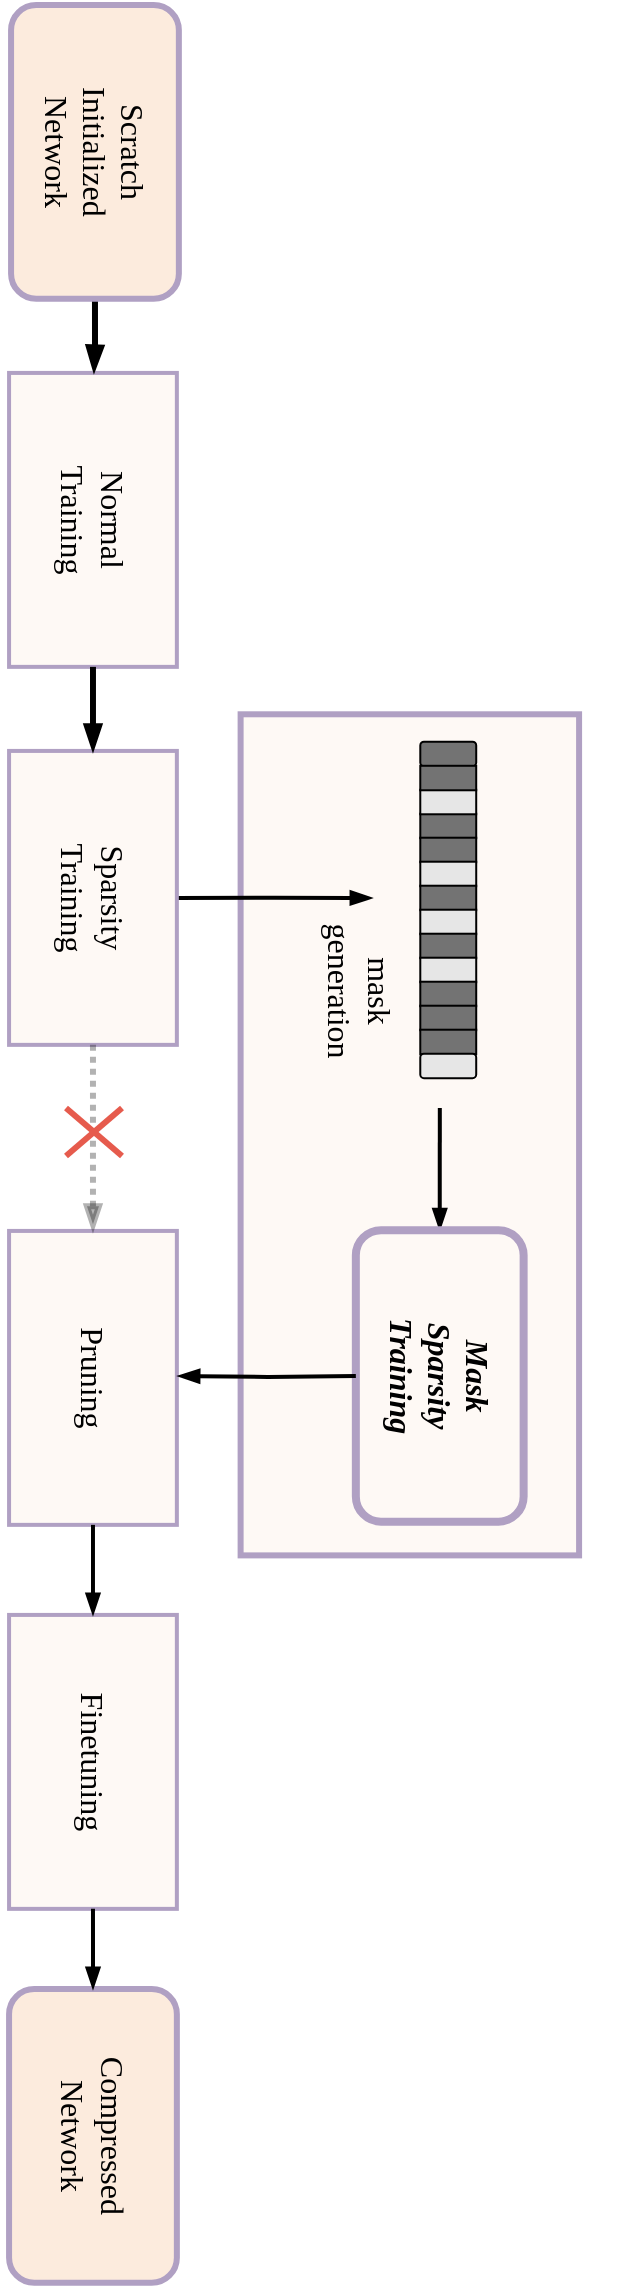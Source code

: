 <mxfile version="15.1.2" type="github">
  <diagram id="virT9COEyi9W4f-WZoW9" name="Page-1">
    <mxGraphModel dx="1767" dy="1813" grid="1" gridSize="10" guides="1" tooltips="1" connect="1" arrows="1" fold="1" page="1" pageScale="1" pageWidth="827" pageHeight="1169" math="0" shadow="0">
      <root>
        <mxCell id="0" />
        <mxCell id="1" parent="0" />
        <mxCell id="7isMHtgnLu8E5VLUzFYS-1" value="" style="group;rotation=90;direction=east;" vertex="1" connectable="0" parent="1">
          <mxGeometry x="-156" y="-743" width="1139" height="316" as="geometry" />
        </mxCell>
        <mxCell id="7isMHtgnLu8E5VLUzFYS-2" value="" style="rounded=0;whiteSpace=wrap;html=1;shadow=0;glass=0;sketch=0;fontFamily=Times New Roman;fontSize=16;strokeWidth=3;direction=east;rotation=90;fillColor=#FEF9F5;strokeColor=#B0A0C3;" vertex="1" parent="7isMHtgnLu8E5VLUzFYS-1">
          <mxGeometry x="405.65" y="69.8" width="420.55" height="169.24" as="geometry" />
        </mxCell>
        <mxCell id="7isMHtgnLu8E5VLUzFYS-3" value="Normal&lt;br style=&quot;font-size: 16px;&quot;&gt;Training" style="rounded=0;whiteSpace=wrap;html=1;fillColor=#FEF9F5;strokeColor=#B0A0C3;strokeWidth=2;fontFamily=Times New Roman;fontSize=16;direction=east;rotation=90;" vertex="1" parent="7isMHtgnLu8E5VLUzFYS-1">
          <mxGeometry x="384" y="-195" width="146.968" height="83.894" as="geometry" />
        </mxCell>
        <mxCell id="7isMHtgnLu8E5VLUzFYS-4" style="edgeStyle=orthogonalEdgeStyle;rounded=0;orthogonalLoop=1;jettySize=auto;html=1;exitX=0.5;exitY=0;exitDx=0;exitDy=0;fontFamily=Times New Roman;fontSize=16;endArrow=blockThin;endFill=1;strokeWidth=2;entryX=0.5;entryY=0;entryDx=0;entryDy=0;" edge="1" parent="7isMHtgnLu8E5VLUzFYS-1" source="7isMHtgnLu8E5VLUzFYS-5">
          <mxGeometry relative="1" as="geometry">
            <mxPoint x="597" y="36" as="targetPoint" />
          </mxGeometry>
        </mxCell>
        <mxCell id="7isMHtgnLu8E5VLUzFYS-5" value="Sparsity&lt;br style=&quot;font-size: 16px&quot;&gt;Training" style="rounded=0;whiteSpace=wrap;html=1;fillColor=#FEF9F5;strokeColor=#B0A0C3;strokeWidth=2;fontFamily=Times New Roman;fontSize=16;direction=east;rotation=90;" vertex="1" parent="7isMHtgnLu8E5VLUzFYS-1">
          <mxGeometry x="384" y="-6" width="146.968" height="83.894" as="geometry" />
        </mxCell>
        <mxCell id="7isMHtgnLu8E5VLUzFYS-6" style="edgeStyle=orthogonalEdgeStyle;rounded=0;orthogonalLoop=1;jettySize=auto;html=1;exitX=1;exitY=0.5;exitDx=0;exitDy=0;entryX=0;entryY=0.5;entryDx=0;entryDy=0;fontFamily=Times New Roman;fontSize=16;endArrow=blockThin;endFill=1;strokeWidth=3;" edge="1" parent="7isMHtgnLu8E5VLUzFYS-1" source="7isMHtgnLu8E5VLUzFYS-3" target="7isMHtgnLu8E5VLUzFYS-5">
          <mxGeometry relative="1" as="geometry" />
        </mxCell>
        <mxCell id="7isMHtgnLu8E5VLUzFYS-7" value="Pruning" style="rounded=0;whiteSpace=wrap;html=1;fillColor=#FEF9F5;strokeColor=#B0A0C3;strokeWidth=2;fontFamily=Times New Roman;fontSize=16;direction=east;rotation=90;" vertex="1" parent="7isMHtgnLu8E5VLUzFYS-1">
          <mxGeometry x="384" y="234" width="146.968" height="83.894" as="geometry" />
        </mxCell>
        <mxCell id="7isMHtgnLu8E5VLUzFYS-8" style="edgeStyle=orthogonalEdgeStyle;rounded=0;orthogonalLoop=1;jettySize=auto;html=1;exitX=1;exitY=0.5;exitDx=0;exitDy=0;entryX=0;entryY=0.5;entryDx=0;entryDy=0;fontFamily=Times New Roman;fontSize=16;endArrow=blockThin;endFill=1;strokeWidth=3;dashed=1;dashPattern=1 1;opacity=30;" edge="1" parent="7isMHtgnLu8E5VLUzFYS-1" source="7isMHtgnLu8E5VLUzFYS-5" target="7isMHtgnLu8E5VLUzFYS-7">
          <mxGeometry relative="1" as="geometry" />
        </mxCell>
        <mxCell id="7isMHtgnLu8E5VLUzFYS-9" value="Finetuning" style="rounded=0;whiteSpace=wrap;html=1;fillColor=#FEF9F5;strokeColor=#B0A0C3;strokeWidth=2;fontFamily=Times New Roman;fontSize=16;direction=east;rotation=90;" vertex="1" parent="7isMHtgnLu8E5VLUzFYS-1">
          <mxGeometry x="384" y="426" width="146.968" height="83.894" as="geometry" />
        </mxCell>
        <mxCell id="7isMHtgnLu8E5VLUzFYS-10" style="edgeStyle=orthogonalEdgeStyle;rounded=0;orthogonalLoop=1;jettySize=auto;html=1;exitX=1;exitY=0.5;exitDx=0;exitDy=0;entryX=0;entryY=0.5;entryDx=0;entryDy=0;fontFamily=Times New Roman;fontSize=16;endArrow=blockThin;endFill=1;strokeColor=#000000;strokeWidth=2;" edge="1" parent="7isMHtgnLu8E5VLUzFYS-1" source="7isMHtgnLu8E5VLUzFYS-7" target="7isMHtgnLu8E5VLUzFYS-9">
          <mxGeometry relative="1" as="geometry" />
        </mxCell>
        <mxCell id="7isMHtgnLu8E5VLUzFYS-11" style="edgeStyle=orthogonalEdgeStyle;rounded=0;orthogonalLoop=1;jettySize=auto;html=1;exitX=1;exitY=0.5;exitDx=0;exitDy=0;fontFamily=Times New Roman;fontSize=16;endArrow=blockThin;endFill=1;strokeWidth=3;entryX=1;entryY=0.5;entryDx=0;entryDy=0;" edge="1" parent="7isMHtgnLu8E5VLUzFYS-1" source="7isMHtgnLu8E5VLUzFYS-12">
          <mxGeometry relative="1" as="geometry">
            <mxPoint x="458" y="-227" as="targetPoint" />
            <Array as="points">
              <mxPoint x="459" y="-240" />
              <mxPoint x="458" y="-240" />
            </Array>
          </mxGeometry>
        </mxCell>
        <mxCell id="7isMHtgnLu8E5VLUzFYS-12" value="Scratch&lt;br&gt;Initialized&lt;br&gt;Network" style="rounded=1;whiteSpace=wrap;html=1;fontFamily=Times New Roman;fontSize=16;strokeWidth=3;strokeColor=#B0A0C3;fillColor=#FCEBDD;direction=east;rotation=90;" vertex="1" parent="7isMHtgnLu8E5VLUzFYS-1">
          <mxGeometry x="385" y="-379" width="146.968" height="83.894" as="geometry" />
        </mxCell>
        <mxCell id="7isMHtgnLu8E5VLUzFYS-13" value="Compressed&lt;br&gt;Network" style="rounded=1;whiteSpace=wrap;html=1;fontFamily=Times New Roman;fontSize=16;strokeWidth=3;strokeColor=#B0A0C3;fillColor=#FCEBDD;direction=east;rotation=90;" vertex="1" parent="7isMHtgnLu8E5VLUzFYS-1">
          <mxGeometry x="384" y="613" width="146.968" height="83.894" as="geometry" />
        </mxCell>
        <mxCell id="7isMHtgnLu8E5VLUzFYS-14" style="edgeStyle=orthogonalEdgeStyle;rounded=0;orthogonalLoop=1;jettySize=auto;html=1;fontFamily=Times New Roman;fontSize=16;endArrow=blockThin;endFill=1;strokeWidth=2;exitX=1;exitY=0.5;exitDx=0;exitDy=0;" edge="1" parent="7isMHtgnLu8E5VLUzFYS-1" source="7isMHtgnLu8E5VLUzFYS-9" target="7isMHtgnLu8E5VLUzFYS-13">
          <mxGeometry relative="1" as="geometry" />
        </mxCell>
        <mxCell id="7isMHtgnLu8E5VLUzFYS-16" style="edgeStyle=orthogonalEdgeStyle;rounded=0;orthogonalLoop=1;jettySize=auto;html=1;exitX=0;exitY=0.5;exitDx=0;exitDy=0;fontFamily=Times New Roman;fontSize=16;endArrow=none;endFill=0;strokeWidth=2;startArrow=blockThin;startFill=1;entryX=0;entryY=0.5;entryDx=0;entryDy=0;" edge="1" parent="7isMHtgnLu8E5VLUzFYS-1" source="7isMHtgnLu8E5VLUzFYS-17">
          <mxGeometry relative="1" as="geometry">
            <mxPoint x="631" y="141" as="targetPoint" />
            <Array as="points">
              <mxPoint x="631" y="141" />
            </Array>
          </mxGeometry>
        </mxCell>
        <mxCell id="7isMHtgnLu8E5VLUzFYS-18" value="" style="endArrow=none;html=1;fontFamily=Times New Roman;fontSize=16;strokeWidth=3;strokeColor=#E65B4D;" edge="1" parent="7isMHtgnLu8E5VLUzFYS-1">
          <mxGeometry width="50" height="50" relative="1" as="geometry">
            <mxPoint x="444" y="141" as="sourcePoint" />
            <mxPoint x="472" y="165" as="targetPoint" />
          </mxGeometry>
        </mxCell>
        <mxCell id="7isMHtgnLu8E5VLUzFYS-19" value="" style="endArrow=none;html=1;fontFamily=Times New Roman;fontSize=16;strokeWidth=3;strokeColor=#E65B4D;" edge="1" parent="7isMHtgnLu8E5VLUzFYS-1">
          <mxGeometry width="50" height="50" relative="1" as="geometry">
            <mxPoint x="444" y="165" as="sourcePoint" />
            <mxPoint x="472" y="141" as="targetPoint" />
          </mxGeometry>
        </mxCell>
        <mxCell id="7isMHtgnLu8E5VLUzFYS-20" value="" style="whiteSpace=wrap;html=1;fontFamily=Times New Roman;fontSize=16;strokeWidth=1;fillColor=#737373;direction=east;rotation=90;" vertex="1" parent="7isMHtgnLu8E5VLUzFYS-1">
          <mxGeometry x="629" y="-14" width="12.247" height="27.965" as="geometry" />
        </mxCell>
        <mxCell id="7isMHtgnLu8E5VLUzFYS-21" value="" style="whiteSpace=wrap;html=1;fontFamily=Times New Roman;fontSize=16;strokeWidth=1;fillColor=#737373;direction=east;rotation=90;" vertex="1" parent="7isMHtgnLu8E5VLUzFYS-1">
          <mxGeometry x="629" y="-2" width="12.247" height="27.965" as="geometry" />
        </mxCell>
        <mxCell id="7isMHtgnLu8E5VLUzFYS-22" value="" style="whiteSpace=wrap;html=1;fontFamily=Times New Roman;fontSize=16;strokeWidth=1;fillColor=#E6E6E6;direction=east;rotation=90;" vertex="1" parent="7isMHtgnLu8E5VLUzFYS-1">
          <mxGeometry x="629" y="10" width="12.247" height="27.965" as="geometry" />
        </mxCell>
        <mxCell id="7isMHtgnLu8E5VLUzFYS-23" value="" style="whiteSpace=wrap;html=1;fontFamily=Times New Roman;fontSize=16;strokeWidth=1;fillColor=#737373;direction=east;rotation=90;" vertex="1" parent="7isMHtgnLu8E5VLUzFYS-1">
          <mxGeometry x="629" y="22" width="12.247" height="27.965" as="geometry" />
        </mxCell>
        <mxCell id="7isMHtgnLu8E5VLUzFYS-24" value="" style="whiteSpace=wrap;html=1;fontFamily=Times New Roman;fontSize=16;strokeWidth=1;fillColor=#E6E6E6;direction=east;rotation=90;" vertex="1" parent="7isMHtgnLu8E5VLUzFYS-1">
          <mxGeometry x="629" y="34" width="12.247" height="27.965" as="geometry" />
        </mxCell>
        <mxCell id="7isMHtgnLu8E5VLUzFYS-25" value="" style="whiteSpace=wrap;html=1;fontFamily=Times New Roman;fontSize=16;strokeWidth=1;fillColor=#737373;direction=east;rotation=90;" vertex="1" parent="7isMHtgnLu8E5VLUzFYS-1">
          <mxGeometry x="629" y="46" width="12.247" height="27.965" as="geometry" />
        </mxCell>
        <mxCell id="7isMHtgnLu8E5VLUzFYS-26" value="" style="whiteSpace=wrap;html=1;fontFamily=Times New Roman;fontSize=16;strokeWidth=1;fillColor=#E6E6E6;direction=east;rotation=90;" vertex="1" parent="7isMHtgnLu8E5VLUzFYS-1">
          <mxGeometry x="629" y="58" width="12.247" height="27.965" as="geometry" />
        </mxCell>
        <mxCell id="7isMHtgnLu8E5VLUzFYS-27" value="" style="whiteSpace=wrap;html=1;fontFamily=Times New Roman;fontSize=16;strokeWidth=1;fillColor=#737373;direction=east;rotation=90;" vertex="1" parent="7isMHtgnLu8E5VLUzFYS-1">
          <mxGeometry x="629" y="70" width="12.247" height="27.965" as="geometry" />
        </mxCell>
        <mxCell id="7isMHtgnLu8E5VLUzFYS-28" value="" style="whiteSpace=wrap;html=1;fontFamily=Times New Roman;fontSize=16;strokeWidth=1;rounded=1;fillColor=#737373;direction=east;rotation=90;" vertex="1" parent="7isMHtgnLu8E5VLUzFYS-1">
          <mxGeometry x="629" y="-50" width="12.247" height="27.965" as="geometry" />
        </mxCell>
        <mxCell id="7isMHtgnLu8E5VLUzFYS-29" value="" style="whiteSpace=wrap;html=1;fontFamily=Times New Roman;fontSize=16;strokeWidth=1;fillColor=#737373;direction=east;rotation=90;" vertex="1" parent="7isMHtgnLu8E5VLUzFYS-1">
          <mxGeometry x="629" y="82" width="12.247" height="27.965" as="geometry" />
        </mxCell>
        <mxCell id="7isMHtgnLu8E5VLUzFYS-30" value="" style="whiteSpace=wrap;html=1;fontFamily=Times New Roman;fontSize=16;strokeWidth=1;fillColor=#737373;direction=east;rotation=90;" vertex="1" parent="7isMHtgnLu8E5VLUzFYS-1">
          <mxGeometry x="629" y="94" width="12.247" height="27.965" as="geometry" />
        </mxCell>
        <mxCell id="7isMHtgnLu8E5VLUzFYS-31" value="" style="whiteSpace=wrap;html=1;fontFamily=Times New Roman;fontSize=16;strokeWidth=1;rounded=1;glass=0;sketch=0;shadow=0;fillColor=#E6E6E6;direction=east;rotation=90;" vertex="1" parent="7isMHtgnLu8E5VLUzFYS-1">
          <mxGeometry x="629" y="106" width="12.247" height="27.965" as="geometry" />
        </mxCell>
        <mxCell id="7isMHtgnLu8E5VLUzFYS-32" value="mask&lt;br&gt;generation" style="text;html=1;align=center;verticalAlign=middle;resizable=0;points=[];autosize=1;strokeColor=none;fillColor=none;fontSize=16;fontFamily=Times New Roman;rotation=90;" vertex="1" parent="7isMHtgnLu8E5VLUzFYS-1">
          <mxGeometry x="551" y="62" width="80" height="40" as="geometry" />
        </mxCell>
        <mxCell id="7isMHtgnLu8E5VLUzFYS-17" value="&lt;b&gt;&lt;i&gt;Mask&lt;br&gt;Sparsity&lt;br&gt;Training&lt;/i&gt;&lt;/b&gt;" style="rounded=1;whiteSpace=wrap;html=1;fillColor=#FEF9F5;strokeColor=#B0A0C3;strokeWidth=4;fontFamily=Times New Roman;fontSize=16;direction=east;rotation=90;" vertex="1" parent="7isMHtgnLu8E5VLUzFYS-1">
          <mxGeometry x="558" y="233" width="145.743" height="83.894" as="geometry" />
        </mxCell>
        <mxCell id="7isMHtgnLu8E5VLUzFYS-40" style="edgeStyle=orthogonalEdgeStyle;rounded=0;orthogonalLoop=1;jettySize=auto;html=1;exitX=0.5;exitY=1;exitDx=0;exitDy=0;fontFamily=Times New Roman;fontSize=16;endArrow=none;endFill=0;strokeWidth=2;entryX=0.5;entryY=1;entryDx=0;entryDy=0;startArrow=blockThin;startFill=1;" edge="1" parent="7isMHtgnLu8E5VLUzFYS-1" target="7isMHtgnLu8E5VLUzFYS-17">
          <mxGeometry relative="1" as="geometry">
            <mxPoint x="560" y="276" as="targetPoint" />
            <mxPoint x="500" y="275" as="sourcePoint" />
          </mxGeometry>
        </mxCell>
        <mxCell id="7isMHtgnLu8E5VLUzFYS-41" value="" style="whiteSpace=wrap;html=1;fontFamily=Times New Roman;fontSize=16;strokeWidth=1;fillColor=#E6E6E6;direction=east;rotation=90;" vertex="1" parent="7isMHtgnLu8E5VLUzFYS-1">
          <mxGeometry x="629" y="-25.96" width="12.247" height="27.965" as="geometry" />
        </mxCell>
        <mxCell id="7isMHtgnLu8E5VLUzFYS-42" value="" style="whiteSpace=wrap;html=1;fontFamily=Times New Roman;fontSize=16;strokeWidth=1;fillColor=#737373;direction=east;rotation=90;" vertex="1" parent="7isMHtgnLu8E5VLUzFYS-1">
          <mxGeometry x="629" y="-37.96" width="12.247" height="27.965" as="geometry" />
        </mxCell>
      </root>
    </mxGraphModel>
  </diagram>
</mxfile>
